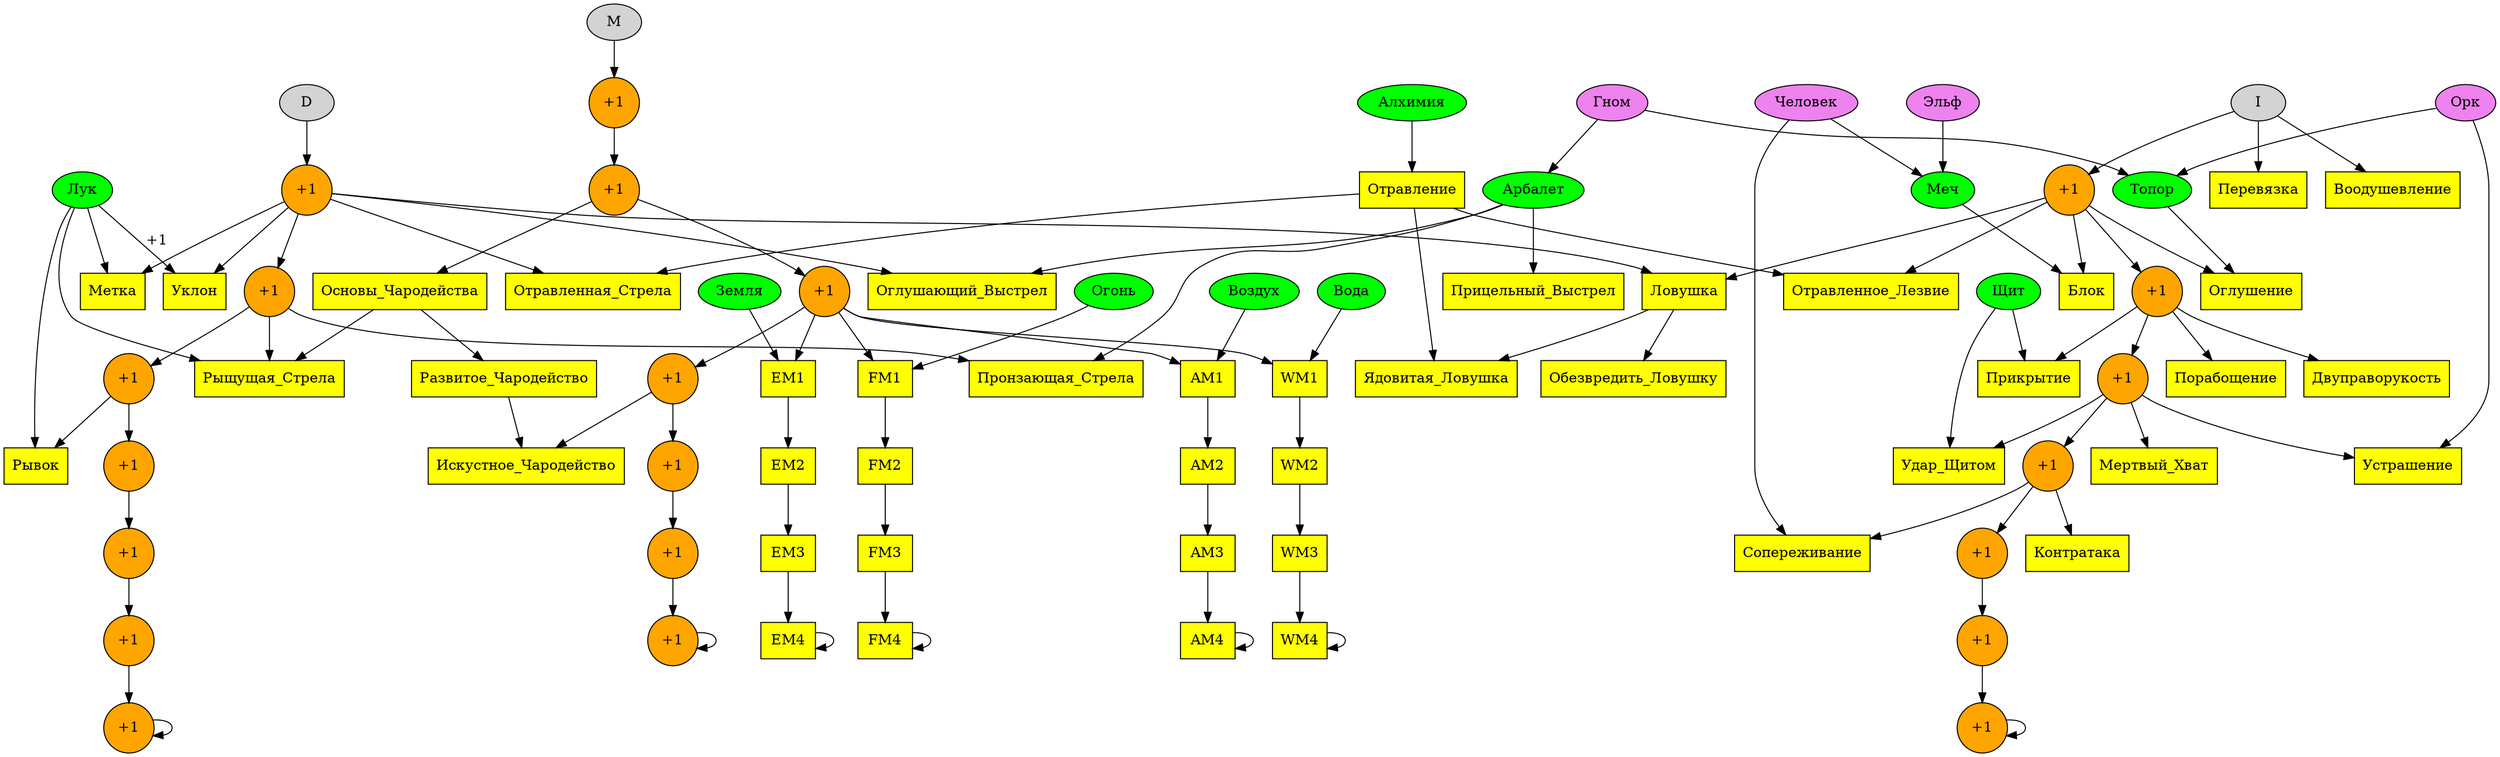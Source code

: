 strict digraph rpg {
	node [style=filled]
	D I M
	node [fillcolor=green]
	Лук Арбалет Алхимия Огонь Вода Земля Воздух Меч Топор Щит
	node [fillcolor=violet]
	Человек Гном Эльф Орк
	node [label="+1", style=filled, shape=circle, fillcolor=orange, color=black]
	D -> D1 -> D2 -> D3 -> D4 -> D5 -> D6 -> D7 -> D7
	M -> M1 -> M2 -> M3 -> M4 -> M5 -> M6 -> M7 -> M7
	I -> I1 -> I2 -> I3 -> I4 -> I5 -> I6 -> I7 -> I7

	node [label="\N", shape=box, fillcolor=yellow]
	Человек -> Меч
	Человек -> Сопереживание
	Эльф -> Меч
	Гном -> Топор
	Гном -> Арбалет
	Орк -> Топор
	Орк -> Устрашение

	I -> Перевязка
	I -> Воодушевление
	I1 -> Блок
	I1 -> Оглушение
	I1 -> Ловушка
	I1 -> Отравленное_Лезвие
	I2 -> Порабощение
	I2 -> Двуправорукость
	I2 -> Прикрытие
	I3 -> Устрашение
	I3 -> Мертвый_Хват
	I3 -> Удар_Щитом
	I4 -> Сопереживание
	I4 -> Контратака
	D1 -> Отравленная_Стрела
	D1 -> Метка
	D1 -> Уклон
	D1 -> Ловушка
	D1 -> Оглушающий_Выстрел
	D2 -> Рыщущая_Стрела
	D2 -> Пронзающая_Стрела
	D3 -> Рывок
	M2 -> Основы_Чародейства -> Развитое_Чародейство -> Искустное_Чародейство
	M3 -> FM1 -> FM2 -> FM3 -> FM4 -> FM4
	M3 -> WM1 -> WM2 -> WM3 -> WM4 -> WM4
	M3 -> EM1 -> EM2 -> EM3 -> EM4 -> EM4
	M3 -> AM1 -> AM2 -> AM3 -> AM4 -> AM4
	M4 -> Искустное_Чародейство

	Огонь -> FM1
	Вода -> WM1
	Земля -> EM1
	Воздух -> AM1
	Лук -> Метка
	Лук -> Уклон [label="+1"]
	Лук -> Рывок
	Лук -> Рыщущая_Стрела
	Арбалет -> Прицельный_Выстрел
	Арбалет -> Оглушающий_Выстрел
	Арбалет -> Пронзающая_Стрела
	Меч -> Блок
	Топор -> Оглушение
	Щит -> Прикрытие
	Щит -> Удар_Щитом
	Алхимия -> Отравление

	Основы_Чародейства -> Рыщущая_Стрела
	Отравление -> Отравленная_Стрела
	Отравление -> Ядовитая_Ловушка
	Отравление -> Отравленное_Лезвие
	Ловушка -> Обезвредить_Ловушку
	Ловушка -> Ядовитая_Ловушка
}
